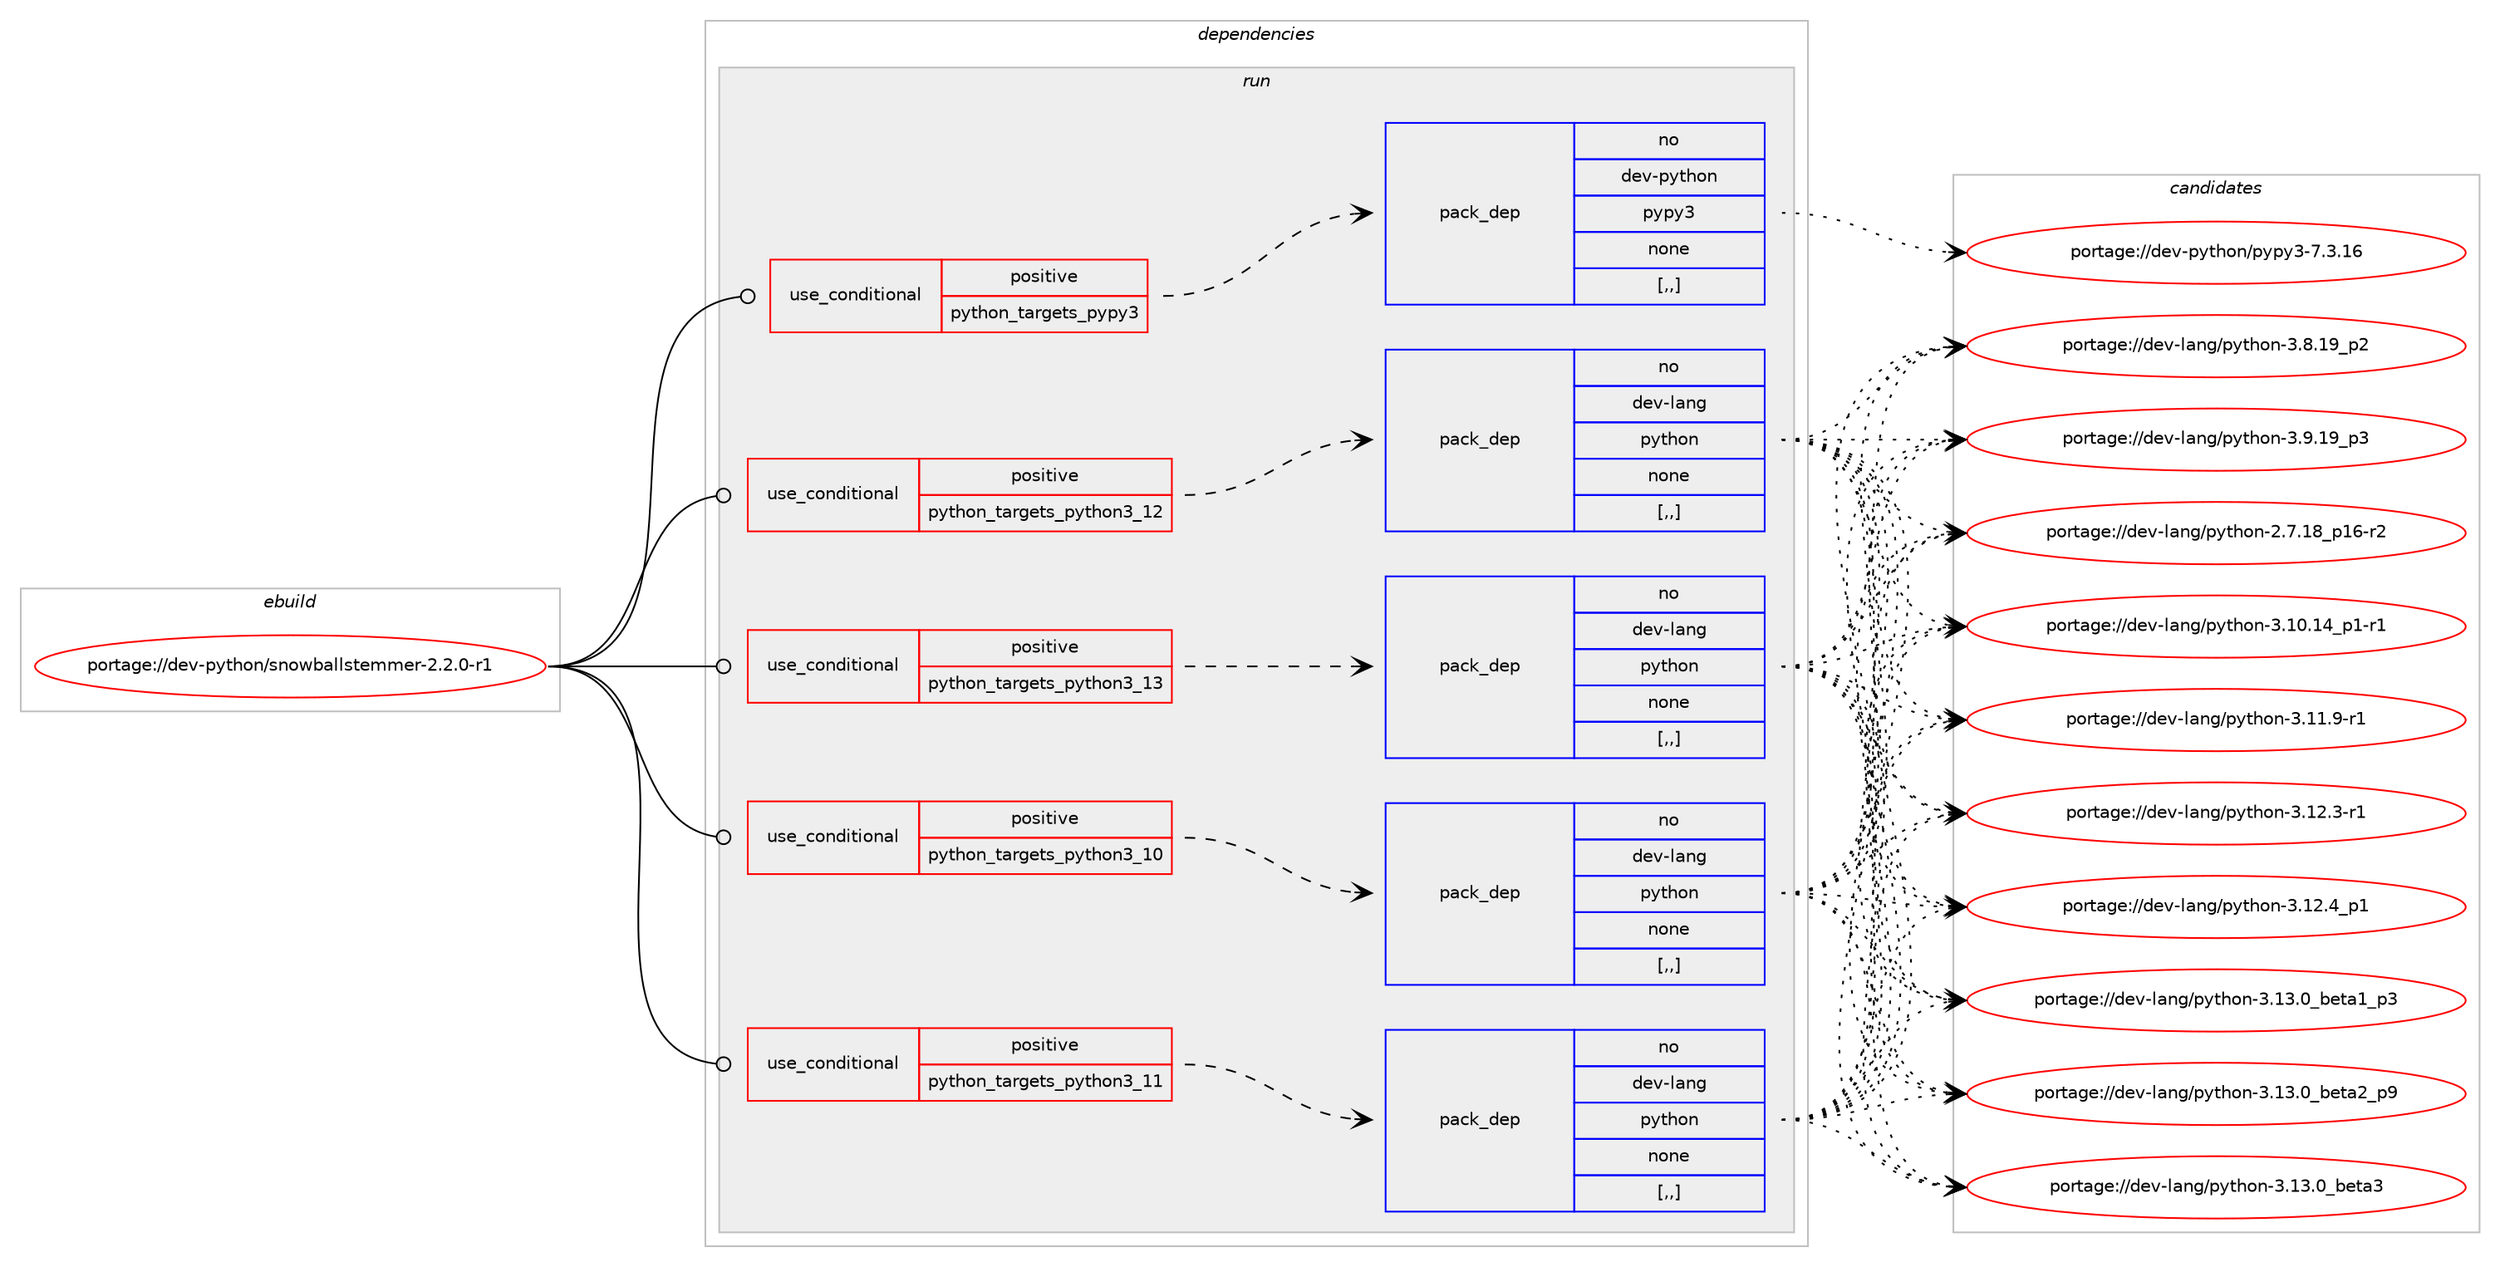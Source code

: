 digraph prolog {

# *************
# Graph options
# *************

newrank=true;
concentrate=true;
compound=true;
graph [rankdir=LR,fontname=Helvetica,fontsize=10,ranksep=1.5];#, ranksep=2.5, nodesep=0.2];
edge  [arrowhead=vee];
node  [fontname=Helvetica,fontsize=10];

# **********
# The ebuild
# **********

subgraph cluster_leftcol {
color=gray;
rank=same;
label=<<i>ebuild</i>>;
id [label="portage://dev-python/snowballstemmer-2.2.0-r1", color=red, width=4, href="../dev-python/snowballstemmer-2.2.0-r1.svg"];
}

# ****************
# The dependencies
# ****************

subgraph cluster_midcol {
color=gray;
label=<<i>dependencies</i>>;
subgraph cluster_compile {
fillcolor="#eeeeee";
style=filled;
label=<<i>compile</i>>;
}
subgraph cluster_compileandrun {
fillcolor="#eeeeee";
style=filled;
label=<<i>compile and run</i>>;
}
subgraph cluster_run {
fillcolor="#eeeeee";
style=filled;
label=<<i>run</i>>;
subgraph cond38444 {
dependency159575 [label=<<TABLE BORDER="0" CELLBORDER="1" CELLSPACING="0" CELLPADDING="4"><TR><TD ROWSPAN="3" CELLPADDING="10">use_conditional</TD></TR><TR><TD>positive</TD></TR><TR><TD>python_targets_pypy3</TD></TR></TABLE>>, shape=none, color=red];
subgraph pack119893 {
dependency159576 [label=<<TABLE BORDER="0" CELLBORDER="1" CELLSPACING="0" CELLPADDING="4" WIDTH="220"><TR><TD ROWSPAN="6" CELLPADDING="30">pack_dep</TD></TR><TR><TD WIDTH="110">no</TD></TR><TR><TD>dev-python</TD></TR><TR><TD>pypy3</TD></TR><TR><TD>none</TD></TR><TR><TD>[,,]</TD></TR></TABLE>>, shape=none, color=blue];
}
dependency159575:e -> dependency159576:w [weight=20,style="dashed",arrowhead="vee"];
}
id:e -> dependency159575:w [weight=20,style="solid",arrowhead="odot"];
subgraph cond38445 {
dependency159577 [label=<<TABLE BORDER="0" CELLBORDER="1" CELLSPACING="0" CELLPADDING="4"><TR><TD ROWSPAN="3" CELLPADDING="10">use_conditional</TD></TR><TR><TD>positive</TD></TR><TR><TD>python_targets_python3_10</TD></TR></TABLE>>, shape=none, color=red];
subgraph pack119894 {
dependency159578 [label=<<TABLE BORDER="0" CELLBORDER="1" CELLSPACING="0" CELLPADDING="4" WIDTH="220"><TR><TD ROWSPAN="6" CELLPADDING="30">pack_dep</TD></TR><TR><TD WIDTH="110">no</TD></TR><TR><TD>dev-lang</TD></TR><TR><TD>python</TD></TR><TR><TD>none</TD></TR><TR><TD>[,,]</TD></TR></TABLE>>, shape=none, color=blue];
}
dependency159577:e -> dependency159578:w [weight=20,style="dashed",arrowhead="vee"];
}
id:e -> dependency159577:w [weight=20,style="solid",arrowhead="odot"];
subgraph cond38446 {
dependency159579 [label=<<TABLE BORDER="0" CELLBORDER="1" CELLSPACING="0" CELLPADDING="4"><TR><TD ROWSPAN="3" CELLPADDING="10">use_conditional</TD></TR><TR><TD>positive</TD></TR><TR><TD>python_targets_python3_11</TD></TR></TABLE>>, shape=none, color=red];
subgraph pack119895 {
dependency159580 [label=<<TABLE BORDER="0" CELLBORDER="1" CELLSPACING="0" CELLPADDING="4" WIDTH="220"><TR><TD ROWSPAN="6" CELLPADDING="30">pack_dep</TD></TR><TR><TD WIDTH="110">no</TD></TR><TR><TD>dev-lang</TD></TR><TR><TD>python</TD></TR><TR><TD>none</TD></TR><TR><TD>[,,]</TD></TR></TABLE>>, shape=none, color=blue];
}
dependency159579:e -> dependency159580:w [weight=20,style="dashed",arrowhead="vee"];
}
id:e -> dependency159579:w [weight=20,style="solid",arrowhead="odot"];
subgraph cond38447 {
dependency159581 [label=<<TABLE BORDER="0" CELLBORDER="1" CELLSPACING="0" CELLPADDING="4"><TR><TD ROWSPAN="3" CELLPADDING="10">use_conditional</TD></TR><TR><TD>positive</TD></TR><TR><TD>python_targets_python3_12</TD></TR></TABLE>>, shape=none, color=red];
subgraph pack119896 {
dependency159582 [label=<<TABLE BORDER="0" CELLBORDER="1" CELLSPACING="0" CELLPADDING="4" WIDTH="220"><TR><TD ROWSPAN="6" CELLPADDING="30">pack_dep</TD></TR><TR><TD WIDTH="110">no</TD></TR><TR><TD>dev-lang</TD></TR><TR><TD>python</TD></TR><TR><TD>none</TD></TR><TR><TD>[,,]</TD></TR></TABLE>>, shape=none, color=blue];
}
dependency159581:e -> dependency159582:w [weight=20,style="dashed",arrowhead="vee"];
}
id:e -> dependency159581:w [weight=20,style="solid",arrowhead="odot"];
subgraph cond38448 {
dependency159583 [label=<<TABLE BORDER="0" CELLBORDER="1" CELLSPACING="0" CELLPADDING="4"><TR><TD ROWSPAN="3" CELLPADDING="10">use_conditional</TD></TR><TR><TD>positive</TD></TR><TR><TD>python_targets_python3_13</TD></TR></TABLE>>, shape=none, color=red];
subgraph pack119897 {
dependency159584 [label=<<TABLE BORDER="0" CELLBORDER="1" CELLSPACING="0" CELLPADDING="4" WIDTH="220"><TR><TD ROWSPAN="6" CELLPADDING="30">pack_dep</TD></TR><TR><TD WIDTH="110">no</TD></TR><TR><TD>dev-lang</TD></TR><TR><TD>python</TD></TR><TR><TD>none</TD></TR><TR><TD>[,,]</TD></TR></TABLE>>, shape=none, color=blue];
}
dependency159583:e -> dependency159584:w [weight=20,style="dashed",arrowhead="vee"];
}
id:e -> dependency159583:w [weight=20,style="solid",arrowhead="odot"];
}
}

# **************
# The candidates
# **************

subgraph cluster_choices {
rank=same;
color=gray;
label=<<i>candidates</i>>;

subgraph choice119893 {
color=black;
nodesep=1;
choice10010111845112121116104111110471121211121215145554651464954 [label="portage://dev-python/pypy3-7.3.16", color=red, width=4,href="../dev-python/pypy3-7.3.16.svg"];
dependency159576:e -> choice10010111845112121116104111110471121211121215145554651464954:w [style=dotted,weight="100"];
}
subgraph choice119894 {
color=black;
nodesep=1;
choice100101118451089711010347112121116104111110455046554649569511249544511450 [label="portage://dev-lang/python-2.7.18_p16-r2", color=red, width=4,href="../dev-lang/python-2.7.18_p16-r2.svg"];
choice100101118451089711010347112121116104111110455146494846495295112494511449 [label="portage://dev-lang/python-3.10.14_p1-r1", color=red, width=4,href="../dev-lang/python-3.10.14_p1-r1.svg"];
choice100101118451089711010347112121116104111110455146494946574511449 [label="portage://dev-lang/python-3.11.9-r1", color=red, width=4,href="../dev-lang/python-3.11.9-r1.svg"];
choice100101118451089711010347112121116104111110455146495046514511449 [label="portage://dev-lang/python-3.12.3-r1", color=red, width=4,href="../dev-lang/python-3.12.3-r1.svg"];
choice100101118451089711010347112121116104111110455146495046529511249 [label="portage://dev-lang/python-3.12.4_p1", color=red, width=4,href="../dev-lang/python-3.12.4_p1.svg"];
choice10010111845108971101034711212111610411111045514649514648959810111697499511251 [label="portage://dev-lang/python-3.13.0_beta1_p3", color=red, width=4,href="../dev-lang/python-3.13.0_beta1_p3.svg"];
choice10010111845108971101034711212111610411111045514649514648959810111697509511257 [label="portage://dev-lang/python-3.13.0_beta2_p9", color=red, width=4,href="../dev-lang/python-3.13.0_beta2_p9.svg"];
choice1001011184510897110103471121211161041111104551464951464895981011169751 [label="portage://dev-lang/python-3.13.0_beta3", color=red, width=4,href="../dev-lang/python-3.13.0_beta3.svg"];
choice100101118451089711010347112121116104111110455146564649579511250 [label="portage://dev-lang/python-3.8.19_p2", color=red, width=4,href="../dev-lang/python-3.8.19_p2.svg"];
choice100101118451089711010347112121116104111110455146574649579511251 [label="portage://dev-lang/python-3.9.19_p3", color=red, width=4,href="../dev-lang/python-3.9.19_p3.svg"];
dependency159578:e -> choice100101118451089711010347112121116104111110455046554649569511249544511450:w [style=dotted,weight="100"];
dependency159578:e -> choice100101118451089711010347112121116104111110455146494846495295112494511449:w [style=dotted,weight="100"];
dependency159578:e -> choice100101118451089711010347112121116104111110455146494946574511449:w [style=dotted,weight="100"];
dependency159578:e -> choice100101118451089711010347112121116104111110455146495046514511449:w [style=dotted,weight="100"];
dependency159578:e -> choice100101118451089711010347112121116104111110455146495046529511249:w [style=dotted,weight="100"];
dependency159578:e -> choice10010111845108971101034711212111610411111045514649514648959810111697499511251:w [style=dotted,weight="100"];
dependency159578:e -> choice10010111845108971101034711212111610411111045514649514648959810111697509511257:w [style=dotted,weight="100"];
dependency159578:e -> choice1001011184510897110103471121211161041111104551464951464895981011169751:w [style=dotted,weight="100"];
dependency159578:e -> choice100101118451089711010347112121116104111110455146564649579511250:w [style=dotted,weight="100"];
dependency159578:e -> choice100101118451089711010347112121116104111110455146574649579511251:w [style=dotted,weight="100"];
}
subgraph choice119895 {
color=black;
nodesep=1;
choice100101118451089711010347112121116104111110455046554649569511249544511450 [label="portage://dev-lang/python-2.7.18_p16-r2", color=red, width=4,href="../dev-lang/python-2.7.18_p16-r2.svg"];
choice100101118451089711010347112121116104111110455146494846495295112494511449 [label="portage://dev-lang/python-3.10.14_p1-r1", color=red, width=4,href="../dev-lang/python-3.10.14_p1-r1.svg"];
choice100101118451089711010347112121116104111110455146494946574511449 [label="portage://dev-lang/python-3.11.9-r1", color=red, width=4,href="../dev-lang/python-3.11.9-r1.svg"];
choice100101118451089711010347112121116104111110455146495046514511449 [label="portage://dev-lang/python-3.12.3-r1", color=red, width=4,href="../dev-lang/python-3.12.3-r1.svg"];
choice100101118451089711010347112121116104111110455146495046529511249 [label="portage://dev-lang/python-3.12.4_p1", color=red, width=4,href="../dev-lang/python-3.12.4_p1.svg"];
choice10010111845108971101034711212111610411111045514649514648959810111697499511251 [label="portage://dev-lang/python-3.13.0_beta1_p3", color=red, width=4,href="../dev-lang/python-3.13.0_beta1_p3.svg"];
choice10010111845108971101034711212111610411111045514649514648959810111697509511257 [label="portage://dev-lang/python-3.13.0_beta2_p9", color=red, width=4,href="../dev-lang/python-3.13.0_beta2_p9.svg"];
choice1001011184510897110103471121211161041111104551464951464895981011169751 [label="portage://dev-lang/python-3.13.0_beta3", color=red, width=4,href="../dev-lang/python-3.13.0_beta3.svg"];
choice100101118451089711010347112121116104111110455146564649579511250 [label="portage://dev-lang/python-3.8.19_p2", color=red, width=4,href="../dev-lang/python-3.8.19_p2.svg"];
choice100101118451089711010347112121116104111110455146574649579511251 [label="portage://dev-lang/python-3.9.19_p3", color=red, width=4,href="../dev-lang/python-3.9.19_p3.svg"];
dependency159580:e -> choice100101118451089711010347112121116104111110455046554649569511249544511450:w [style=dotted,weight="100"];
dependency159580:e -> choice100101118451089711010347112121116104111110455146494846495295112494511449:w [style=dotted,weight="100"];
dependency159580:e -> choice100101118451089711010347112121116104111110455146494946574511449:w [style=dotted,weight="100"];
dependency159580:e -> choice100101118451089711010347112121116104111110455146495046514511449:w [style=dotted,weight="100"];
dependency159580:e -> choice100101118451089711010347112121116104111110455146495046529511249:w [style=dotted,weight="100"];
dependency159580:e -> choice10010111845108971101034711212111610411111045514649514648959810111697499511251:w [style=dotted,weight="100"];
dependency159580:e -> choice10010111845108971101034711212111610411111045514649514648959810111697509511257:w [style=dotted,weight="100"];
dependency159580:e -> choice1001011184510897110103471121211161041111104551464951464895981011169751:w [style=dotted,weight="100"];
dependency159580:e -> choice100101118451089711010347112121116104111110455146564649579511250:w [style=dotted,weight="100"];
dependency159580:e -> choice100101118451089711010347112121116104111110455146574649579511251:w [style=dotted,weight="100"];
}
subgraph choice119896 {
color=black;
nodesep=1;
choice100101118451089711010347112121116104111110455046554649569511249544511450 [label="portage://dev-lang/python-2.7.18_p16-r2", color=red, width=4,href="../dev-lang/python-2.7.18_p16-r2.svg"];
choice100101118451089711010347112121116104111110455146494846495295112494511449 [label="portage://dev-lang/python-3.10.14_p1-r1", color=red, width=4,href="../dev-lang/python-3.10.14_p1-r1.svg"];
choice100101118451089711010347112121116104111110455146494946574511449 [label="portage://dev-lang/python-3.11.9-r1", color=red, width=4,href="../dev-lang/python-3.11.9-r1.svg"];
choice100101118451089711010347112121116104111110455146495046514511449 [label="portage://dev-lang/python-3.12.3-r1", color=red, width=4,href="../dev-lang/python-3.12.3-r1.svg"];
choice100101118451089711010347112121116104111110455146495046529511249 [label="portage://dev-lang/python-3.12.4_p1", color=red, width=4,href="../dev-lang/python-3.12.4_p1.svg"];
choice10010111845108971101034711212111610411111045514649514648959810111697499511251 [label="portage://dev-lang/python-3.13.0_beta1_p3", color=red, width=4,href="../dev-lang/python-3.13.0_beta1_p3.svg"];
choice10010111845108971101034711212111610411111045514649514648959810111697509511257 [label="portage://dev-lang/python-3.13.0_beta2_p9", color=red, width=4,href="../dev-lang/python-3.13.0_beta2_p9.svg"];
choice1001011184510897110103471121211161041111104551464951464895981011169751 [label="portage://dev-lang/python-3.13.0_beta3", color=red, width=4,href="../dev-lang/python-3.13.0_beta3.svg"];
choice100101118451089711010347112121116104111110455146564649579511250 [label="portage://dev-lang/python-3.8.19_p2", color=red, width=4,href="../dev-lang/python-3.8.19_p2.svg"];
choice100101118451089711010347112121116104111110455146574649579511251 [label="portage://dev-lang/python-3.9.19_p3", color=red, width=4,href="../dev-lang/python-3.9.19_p3.svg"];
dependency159582:e -> choice100101118451089711010347112121116104111110455046554649569511249544511450:w [style=dotted,weight="100"];
dependency159582:e -> choice100101118451089711010347112121116104111110455146494846495295112494511449:w [style=dotted,weight="100"];
dependency159582:e -> choice100101118451089711010347112121116104111110455146494946574511449:w [style=dotted,weight="100"];
dependency159582:e -> choice100101118451089711010347112121116104111110455146495046514511449:w [style=dotted,weight="100"];
dependency159582:e -> choice100101118451089711010347112121116104111110455146495046529511249:w [style=dotted,weight="100"];
dependency159582:e -> choice10010111845108971101034711212111610411111045514649514648959810111697499511251:w [style=dotted,weight="100"];
dependency159582:e -> choice10010111845108971101034711212111610411111045514649514648959810111697509511257:w [style=dotted,weight="100"];
dependency159582:e -> choice1001011184510897110103471121211161041111104551464951464895981011169751:w [style=dotted,weight="100"];
dependency159582:e -> choice100101118451089711010347112121116104111110455146564649579511250:w [style=dotted,weight="100"];
dependency159582:e -> choice100101118451089711010347112121116104111110455146574649579511251:w [style=dotted,weight="100"];
}
subgraph choice119897 {
color=black;
nodesep=1;
choice100101118451089711010347112121116104111110455046554649569511249544511450 [label="portage://dev-lang/python-2.7.18_p16-r2", color=red, width=4,href="../dev-lang/python-2.7.18_p16-r2.svg"];
choice100101118451089711010347112121116104111110455146494846495295112494511449 [label="portage://dev-lang/python-3.10.14_p1-r1", color=red, width=4,href="../dev-lang/python-3.10.14_p1-r1.svg"];
choice100101118451089711010347112121116104111110455146494946574511449 [label="portage://dev-lang/python-3.11.9-r1", color=red, width=4,href="../dev-lang/python-3.11.9-r1.svg"];
choice100101118451089711010347112121116104111110455146495046514511449 [label="portage://dev-lang/python-3.12.3-r1", color=red, width=4,href="../dev-lang/python-3.12.3-r1.svg"];
choice100101118451089711010347112121116104111110455146495046529511249 [label="portage://dev-lang/python-3.12.4_p1", color=red, width=4,href="../dev-lang/python-3.12.4_p1.svg"];
choice10010111845108971101034711212111610411111045514649514648959810111697499511251 [label="portage://dev-lang/python-3.13.0_beta1_p3", color=red, width=4,href="../dev-lang/python-3.13.0_beta1_p3.svg"];
choice10010111845108971101034711212111610411111045514649514648959810111697509511257 [label="portage://dev-lang/python-3.13.0_beta2_p9", color=red, width=4,href="../dev-lang/python-3.13.0_beta2_p9.svg"];
choice1001011184510897110103471121211161041111104551464951464895981011169751 [label="portage://dev-lang/python-3.13.0_beta3", color=red, width=4,href="../dev-lang/python-3.13.0_beta3.svg"];
choice100101118451089711010347112121116104111110455146564649579511250 [label="portage://dev-lang/python-3.8.19_p2", color=red, width=4,href="../dev-lang/python-3.8.19_p2.svg"];
choice100101118451089711010347112121116104111110455146574649579511251 [label="portage://dev-lang/python-3.9.19_p3", color=red, width=4,href="../dev-lang/python-3.9.19_p3.svg"];
dependency159584:e -> choice100101118451089711010347112121116104111110455046554649569511249544511450:w [style=dotted,weight="100"];
dependency159584:e -> choice100101118451089711010347112121116104111110455146494846495295112494511449:w [style=dotted,weight="100"];
dependency159584:e -> choice100101118451089711010347112121116104111110455146494946574511449:w [style=dotted,weight="100"];
dependency159584:e -> choice100101118451089711010347112121116104111110455146495046514511449:w [style=dotted,weight="100"];
dependency159584:e -> choice100101118451089711010347112121116104111110455146495046529511249:w [style=dotted,weight="100"];
dependency159584:e -> choice10010111845108971101034711212111610411111045514649514648959810111697499511251:w [style=dotted,weight="100"];
dependency159584:e -> choice10010111845108971101034711212111610411111045514649514648959810111697509511257:w [style=dotted,weight="100"];
dependency159584:e -> choice1001011184510897110103471121211161041111104551464951464895981011169751:w [style=dotted,weight="100"];
dependency159584:e -> choice100101118451089711010347112121116104111110455146564649579511250:w [style=dotted,weight="100"];
dependency159584:e -> choice100101118451089711010347112121116104111110455146574649579511251:w [style=dotted,weight="100"];
}
}

}
